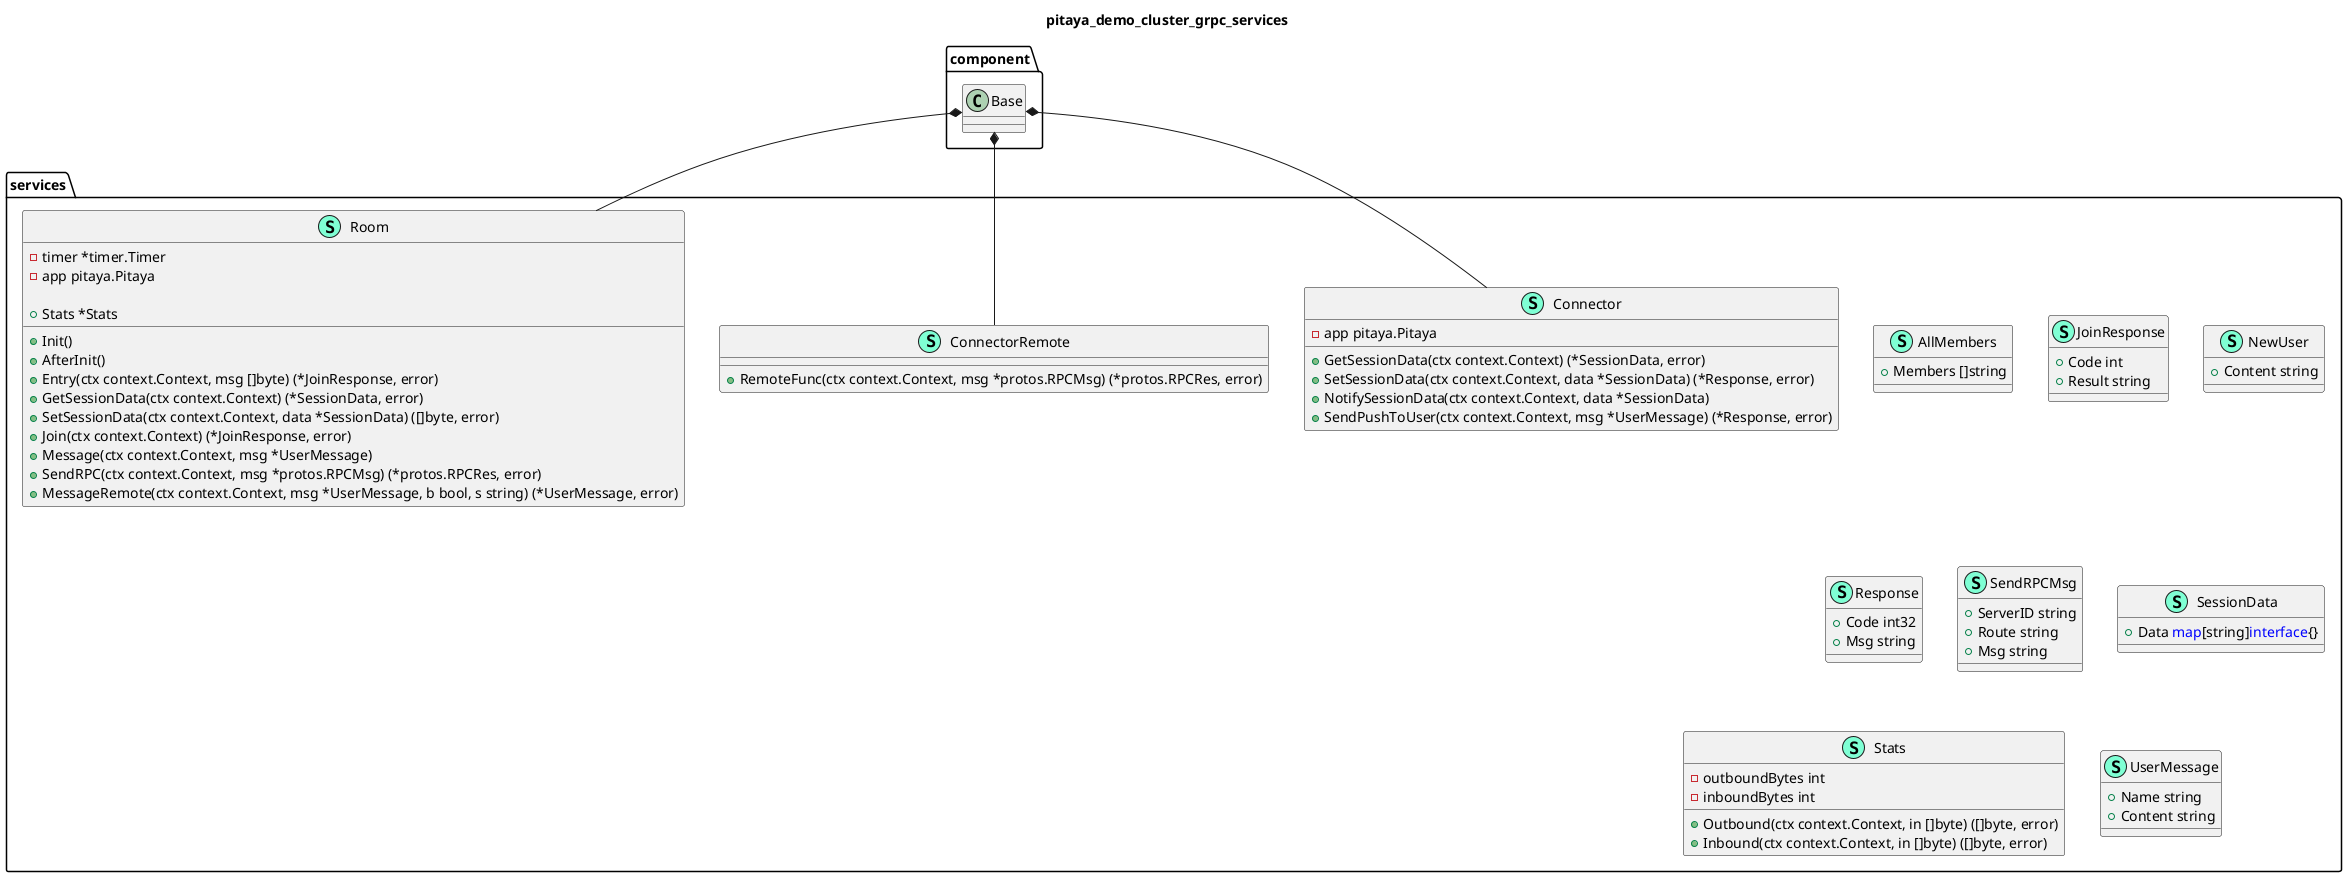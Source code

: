@startuml
title pitaya_demo_cluster_grpc_services
namespace services {
    class AllMembers << (S,Aquamarine) >> {
        + Members []string

    }
    class Connector << (S,Aquamarine) >> {
        - app pitaya.Pitaya

        + GetSessionData(ctx context.Context) (*SessionData, error)
        + SetSessionData(ctx context.Context, data *SessionData) (*Response, error)
        + NotifySessionData(ctx context.Context, data *SessionData) 
        + SendPushToUser(ctx context.Context, msg *UserMessage) (*Response, error)

    }
    class ConnectorRemote << (S,Aquamarine) >> {
        + RemoteFunc(ctx context.Context, msg *protos.RPCMsg) (*protos.RPCRes, error)

    }
    class JoinResponse << (S,Aquamarine) >> {
        + Code int
        + Result string

    }
    class NewUser << (S,Aquamarine) >> {
        + Content string

    }
    class Response << (S,Aquamarine) >> {
        + Code int32
        + Msg string

    }
    class Room << (S,Aquamarine) >> {
        - timer *timer.Timer
        - app pitaya.Pitaya

        + Stats *Stats

        + Init() 
        + AfterInit() 
        + Entry(ctx context.Context, msg []byte) (*JoinResponse, error)
        + GetSessionData(ctx context.Context) (*SessionData, error)
        + SetSessionData(ctx context.Context, data *SessionData) ([]byte, error)
        + Join(ctx context.Context) (*JoinResponse, error)
        + Message(ctx context.Context, msg *UserMessage) 
        + SendRPC(ctx context.Context, msg *protos.RPCMsg) (*protos.RPCRes, error)
        + MessageRemote(ctx context.Context, msg *UserMessage, b bool, s string) (*UserMessage, error)

    }
    class SendRPCMsg << (S,Aquamarine) >> {
        + ServerID string
        + Route string
        + Msg string

    }
    class SessionData << (S,Aquamarine) >> {
        + Data <font color=blue>map</font>[string]<font color=blue>interface</font>{}

    }
    class Stats << (S,Aquamarine) >> {
        - outboundBytes int
        - inboundBytes int

        + Outbound(ctx context.Context, in []byte) ([]byte, error)
        + Inbound(ctx context.Context, in []byte) ([]byte, error)

    }
    class UserMessage << (S,Aquamarine) >> {
        + Name string
        + Content string

    }
}
"component.Base" *-- "services.Connector"
"component.Base" *-- "services.ConnectorRemote"
"component.Base" *-- "services.Room"


@enduml
